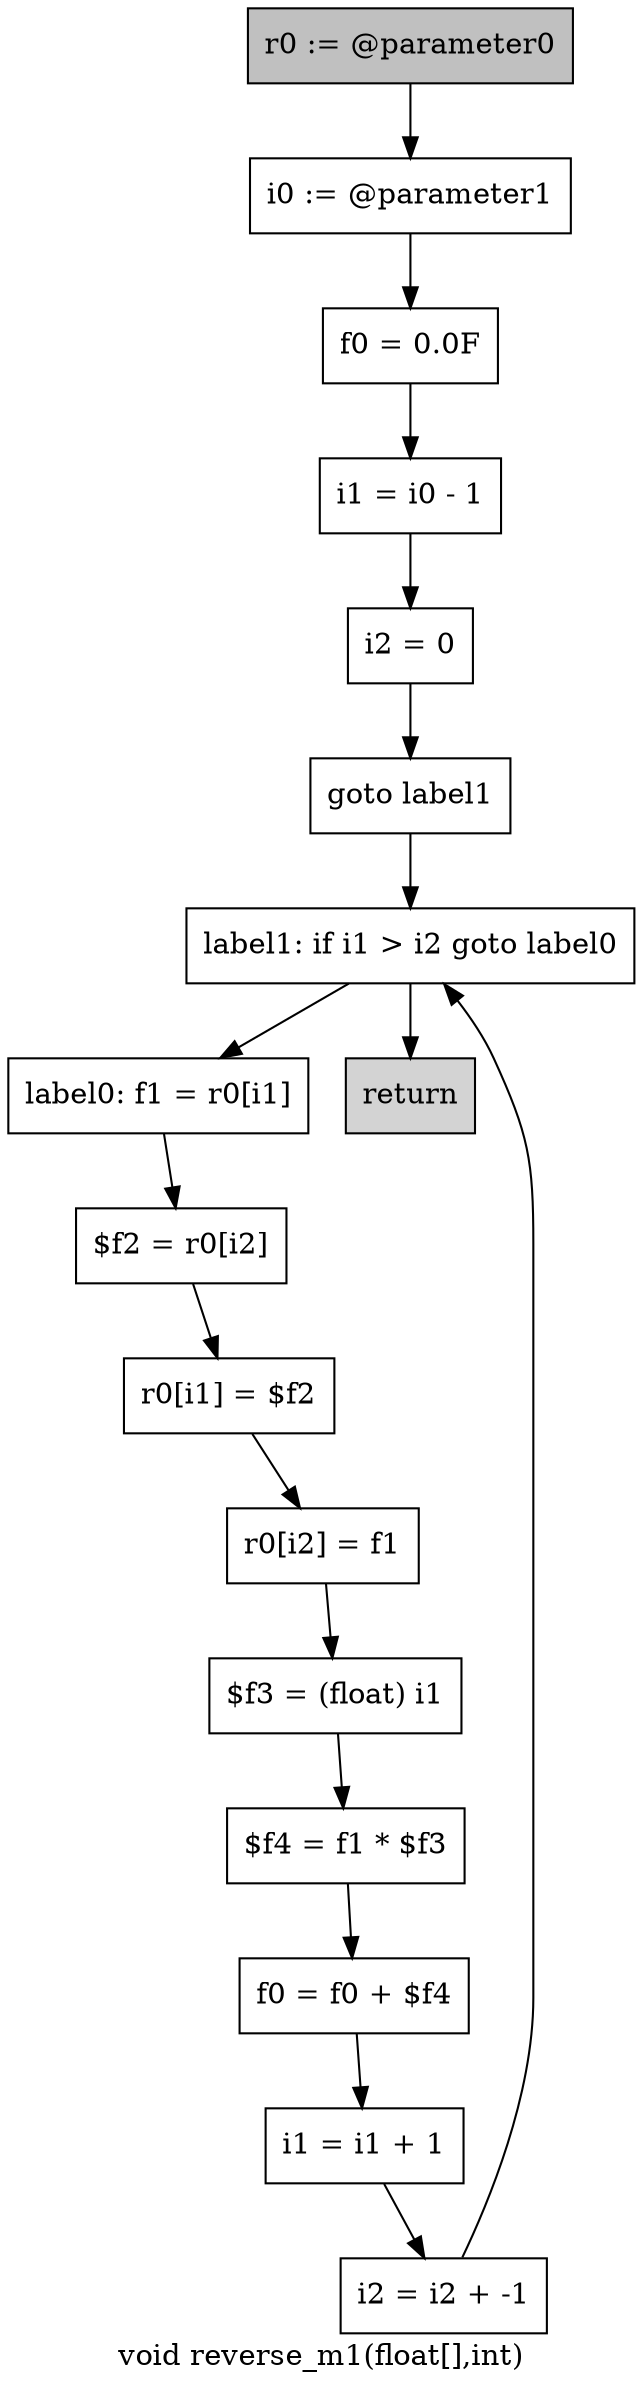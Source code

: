 digraph "void reverse_m1(float[],int)" {
    label="void reverse_m1(float[],int)";
    node [shape=box];
    "0" [style=filled,fillcolor=gray,label="r0 := @parameter0",];
    "1" [label="i0 := @parameter1",];
    "0"->"1";
    "2" [label="f0 = 0.0F",];
    "1"->"2";
    "3" [label="i1 = i0 - 1",];
    "2"->"3";
    "4" [label="i2 = 0",];
    "3"->"4";
    "5" [label="goto label1",];
    "4"->"5";
    "15" [label="label1: if i1 > i2 goto label0",];
    "5"->"15";
    "6" [label="label0: f1 = r0[i1]",];
    "7" [label="$f2 = r0[i2]",];
    "6"->"7";
    "8" [label="r0[i1] = $f2",];
    "7"->"8";
    "9" [label="r0[i2] = f1",];
    "8"->"9";
    "10" [label="$f3 = (float) i1",];
    "9"->"10";
    "11" [label="$f4 = f1 * $f3",];
    "10"->"11";
    "12" [label="f0 = f0 + $f4",];
    "11"->"12";
    "13" [label="i1 = i1 + 1",];
    "12"->"13";
    "14" [label="i2 = i2 + -1",];
    "13"->"14";
    "14"->"15";
    "15"->"6";
    "16" [style=filled,fillcolor=lightgray,label="return",];
    "15"->"16";
}

